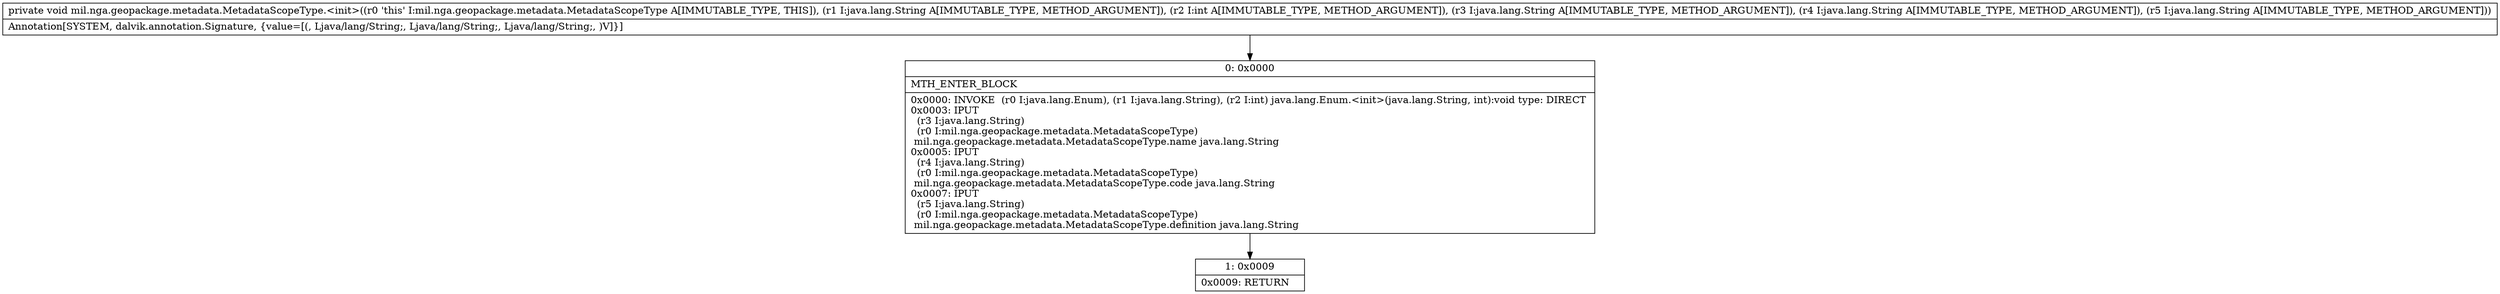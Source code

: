 digraph "CFG formil.nga.geopackage.metadata.MetadataScopeType.\<init\>(Ljava\/lang\/String;ILjava\/lang\/String;Ljava\/lang\/String;Ljava\/lang\/String;)V" {
Node_0 [shape=record,label="{0\:\ 0x0000|MTH_ENTER_BLOCK\l|0x0000: INVOKE  (r0 I:java.lang.Enum), (r1 I:java.lang.String), (r2 I:int) java.lang.Enum.\<init\>(java.lang.String, int):void type: DIRECT \l0x0003: IPUT  \l  (r3 I:java.lang.String)\l  (r0 I:mil.nga.geopackage.metadata.MetadataScopeType)\l mil.nga.geopackage.metadata.MetadataScopeType.name java.lang.String \l0x0005: IPUT  \l  (r4 I:java.lang.String)\l  (r0 I:mil.nga.geopackage.metadata.MetadataScopeType)\l mil.nga.geopackage.metadata.MetadataScopeType.code java.lang.String \l0x0007: IPUT  \l  (r5 I:java.lang.String)\l  (r0 I:mil.nga.geopackage.metadata.MetadataScopeType)\l mil.nga.geopackage.metadata.MetadataScopeType.definition java.lang.String \l}"];
Node_1 [shape=record,label="{1\:\ 0x0009|0x0009: RETURN   \l}"];
MethodNode[shape=record,label="{private void mil.nga.geopackage.metadata.MetadataScopeType.\<init\>((r0 'this' I:mil.nga.geopackage.metadata.MetadataScopeType A[IMMUTABLE_TYPE, THIS]), (r1 I:java.lang.String A[IMMUTABLE_TYPE, METHOD_ARGUMENT]), (r2 I:int A[IMMUTABLE_TYPE, METHOD_ARGUMENT]), (r3 I:java.lang.String A[IMMUTABLE_TYPE, METHOD_ARGUMENT]), (r4 I:java.lang.String A[IMMUTABLE_TYPE, METHOD_ARGUMENT]), (r5 I:java.lang.String A[IMMUTABLE_TYPE, METHOD_ARGUMENT]))  | Annotation[SYSTEM, dalvik.annotation.Signature, \{value=[(, Ljava\/lang\/String;, Ljava\/lang\/String;, Ljava\/lang\/String;, )V]\}]\l}"];
MethodNode -> Node_0;
Node_0 -> Node_1;
}

